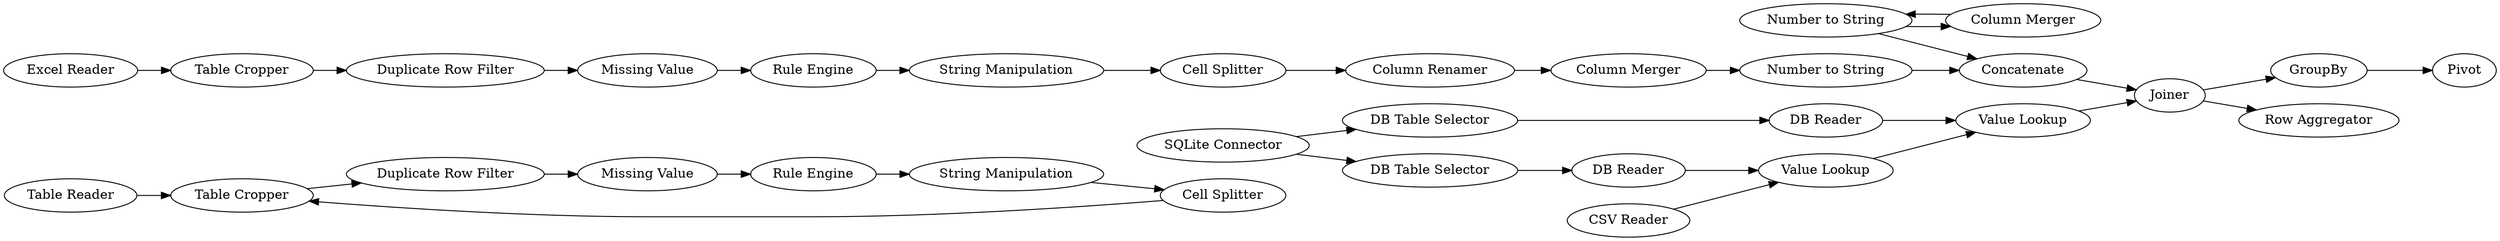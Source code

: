 digraph {
	20 -> 21
	7 -> 8
	4 -> 5
	23 -> 24
	6 -> 27
	13 -> 14
	19 -> 18
	21 -> 22
	17 -> 20
	27 -> 28
	22 -> 23
	12 -> 13
	16 -> 26
	18 -> 19
	29 -> 32
	11 -> 12
	10 -> 11
	2 -> 20
	29 -> 31
	15 -> 16
	14 -> 30
	3 -> 27
	26 -> 29
	24 -> 17
	4 -> 7
	8 -> 28
	32 -> 33
	30 -> 15
	19 -> 26
	5 -> 6
	1 -> 9
	9 -> 10
	28 -> 29
	27 [label="Value Lookup"]
	7 [label="DB Table Selector"]
	9 [label="Table Cropper"]
	18 [label="Column Merger"]
	21 [label="Duplicate Row Filter"]
	26 [label=Concatenate]
	8 [label="DB Reader"]
	32 [label=GroupBy]
	17 [label="Cell Splitter"]
	3 [label="CSV Reader"]
	19 [label="Number to String"]
	24 [label="String Manipulation"]
	31 [label="Row Aggregator"]
	6 [label="DB Reader"]
	15 [label="Column Merger"]
	10 [label="Duplicate Row Filter"]
	12 [label="Rule Engine"]
	16 [label="Number to String"]
	1 [label="Excel Reader"]
	22 [label="Missing Value"]
	28 [label="Value Lookup"]
	23 [label="Rule Engine"]
	4 [label="SQLite Connector"]
	11 [label="Missing Value"]
	14 [label="Cell Splitter"]
	5 [label="DB Table Selector"]
	20 [label="Table Cropper"]
	13 [label="String Manipulation"]
	29 [label=Joiner]
	33 [label=Pivot]
	30 [label="Column Renamer"]
	2 [label="Table Reader"]
	rankdir=LR
}
